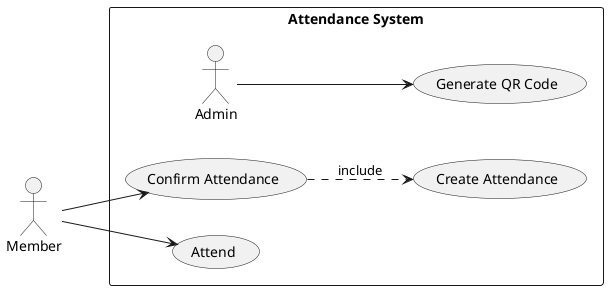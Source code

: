 @startuml AttendanceSubSystem

left to right direction

skinparam Monochrome true
skinparam Shadowing false
skinparam packageStyle rectangle

actor Member

rectangle "Attendance System" {
    Admin --> (Generate QR Code)
    
    Member --> (Confirm Attendance)
    Member --> (Attend)

    (Confirm Attendance) ..> (Create Attendance) : include
}

@enduml